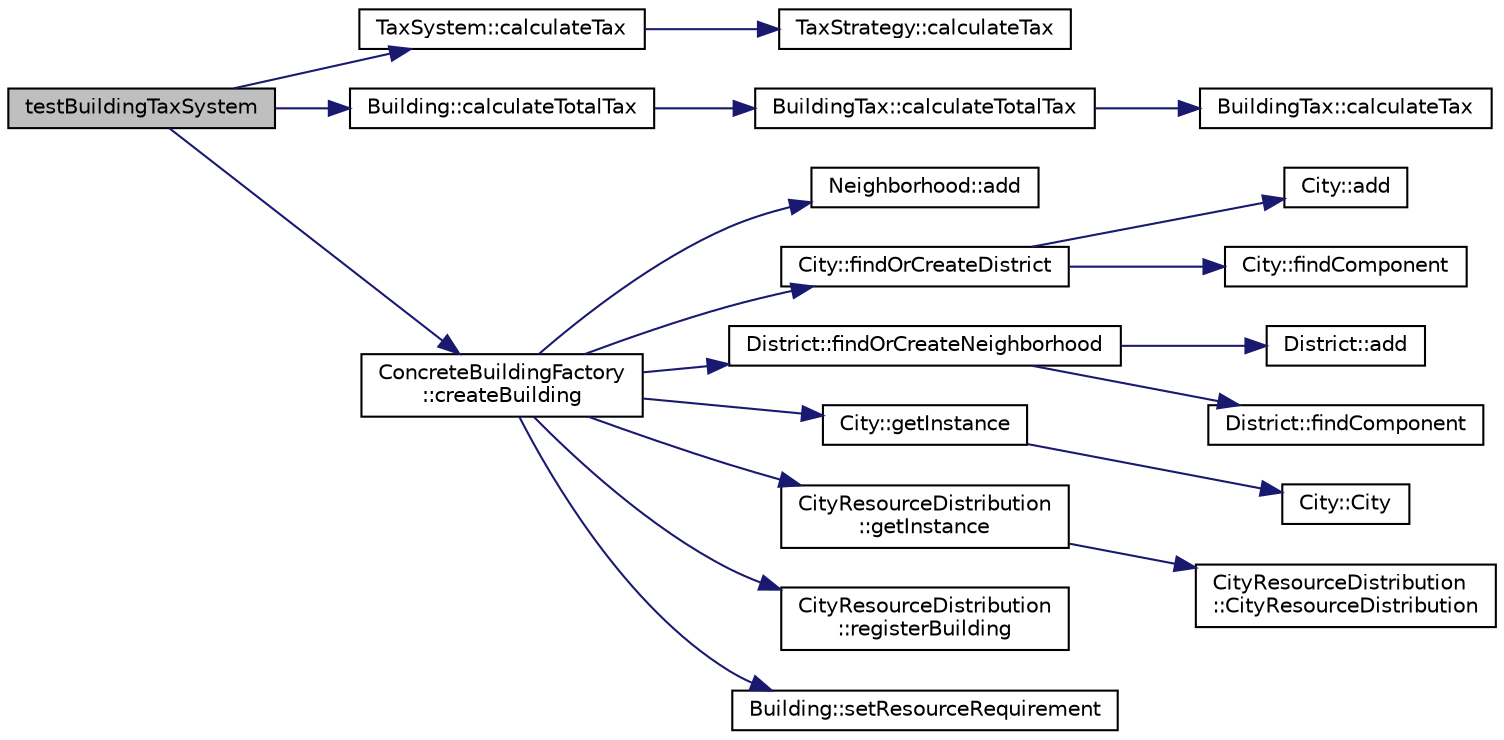 digraph "testBuildingTaxSystem"
{
 // LATEX_PDF_SIZE
  edge [fontname="Helvetica",fontsize="10",labelfontname="Helvetica",labelfontsize="10"];
  node [fontname="Helvetica",fontsize="10",shape=record];
  rankdir="LR";
  Node1 [label="testBuildingTaxSystem",height=0.2,width=0.4,color="black", fillcolor="grey75", style="filled", fontcolor="black",tooltip=" "];
  Node1 -> Node2 [color="midnightblue",fontsize="10",style="solid",fontname="Helvetica"];
  Node2 [label="TaxSystem::calculateTax",height=0.2,width=0.4,color="black", fillcolor="white", style="filled",URL="$classTaxSystem.html#aab489be8cc27ff7b457af847c429a5f8",tooltip="Calculates tax using the current strategy."];
  Node2 -> Node3 [color="midnightblue",fontsize="10",style="solid",fontname="Helvetica"];
  Node3 [label="TaxStrategy::calculateTax",height=0.2,width=0.4,color="black", fillcolor="white", style="filled",URL="$classTaxStrategy.html#a0a31d327a6e1ae73011d0be81cec6e48",tooltip="Pure virtual function for calculating tax."];
  Node1 -> Node4 [color="midnightblue",fontsize="10",style="solid",fontname="Helvetica"];
  Node4 [label="Building::calculateTotalTax",height=0.2,width=0.4,color="black", fillcolor="white", style="filled",URL="$classBuilding.html#ad8b76db3137738d297c4c7935314068e",tooltip=" "];
  Node4 -> Node5 [color="midnightblue",fontsize="10",style="solid",fontname="Helvetica"];
  Node5 [label="BuildingTax::calculateTotalTax",height=0.2,width=0.4,color="black", fillcolor="white", style="filled",URL="$classBuildingTax.html#a0a50cebbb14bd58e36c1d47df4e42498",tooltip="Calculate total tax for all buildings."];
  Node5 -> Node6 [color="midnightblue",fontsize="10",style="solid",fontname="Helvetica"];
  Node6 [label="BuildingTax::calculateTax",height=0.2,width=0.4,color="black", fillcolor="white", style="filled",URL="$classBuildingTax.html#a902682cb95e7dee44e1e0159daecb66c",tooltip="Calculate tax for a building."];
  Node1 -> Node7 [color="midnightblue",fontsize="10",style="solid",fontname="Helvetica"];
  Node7 [label="ConcreteBuildingFactory\l::createBuilding",height=0.2,width=0.4,color="black", fillcolor="white", style="filled",URL="$classConcreteBuildingFactory.html#a7bfea29ce0e7c7272b82096d147e9c98",tooltip="Creates a new building of the specified type."];
  Node7 -> Node8 [color="midnightblue",fontsize="10",style="solid",fontname="Helvetica"];
  Node8 [label="Neighborhood::add",height=0.2,width=0.4,color="black", fillcolor="white", style="filled",URL="$classNeighborhood.html#a6c672923d3425007e15887e13c653417",tooltip="Adds a component to the neighborhood."];
  Node7 -> Node9 [color="midnightblue",fontsize="10",style="solid",fontname="Helvetica"];
  Node9 [label="City::findOrCreateDistrict",height=0.2,width=0.4,color="black", fillcolor="white", style="filled",URL="$classCity.html#aa152d0d49cd1f7736da6bc684b06ee9a",tooltip=" "];
  Node9 -> Node10 [color="midnightblue",fontsize="10",style="solid",fontname="Helvetica"];
  Node10 [label="City::add",height=0.2,width=0.4,color="black", fillcolor="white", style="filled",URL="$classCity.html#a425a1ec02c953daa3b54d2130b436ea5",tooltip="Adds a child component."];
  Node9 -> Node11 [color="midnightblue",fontsize="10",style="solid",fontname="Helvetica"];
  Node11 [label="City::findComponent",height=0.2,width=0.4,color="black", fillcolor="white", style="filled",URL="$classCity.html#ac84bf70abdb7b505e0c5ceee0a308f76",tooltip="Finds a component by name."];
  Node7 -> Node12 [color="midnightblue",fontsize="10",style="solid",fontname="Helvetica"];
  Node12 [label="District::findOrCreateNeighborhood",height=0.2,width=0.4,color="black", fillcolor="white", style="filled",URL="$classDistrict.html#a53b86971dc7d56d1872888afd154bec6",tooltip=" "];
  Node12 -> Node13 [color="midnightblue",fontsize="10",style="solid",fontname="Helvetica"];
  Node13 [label="District::add",height=0.2,width=0.4,color="black", fillcolor="white", style="filled",URL="$classDistrict.html#a0a5ae16e9ca18114255fd4948089915d",tooltip="Add neighborhood to district."];
  Node12 -> Node14 [color="midnightblue",fontsize="10",style="solid",fontname="Helvetica"];
  Node14 [label="District::findComponent",height=0.2,width=0.4,color="black", fillcolor="white", style="filled",URL="$classDistrict.html#a8336720f00a6c0eaa8790e7e3f1547ad",tooltip="Finds a component by name."];
  Node7 -> Node15 [color="midnightblue",fontsize="10",style="solid",fontname="Helvetica"];
  Node15 [label="City::getInstance",height=0.2,width=0.4,color="black", fillcolor="white", style="filled",URL="$classCity.html#a6489d6c61932e1aecd363ff819e7a6b2",tooltip=" "];
  Node15 -> Node16 [color="midnightblue",fontsize="10",style="solid",fontname="Helvetica"];
  Node16 [label="City::City",height=0.2,width=0.4,color="black", fillcolor="white", style="filled",URL="$classCity.html#a9e4f5be4a3bc66d0538ee893fbc0359a",tooltip=" "];
  Node7 -> Node17 [color="midnightblue",fontsize="10",style="solid",fontname="Helvetica"];
  Node17 [label="CityResourceDistribution\l::getInstance",height=0.2,width=0.4,color="black", fillcolor="white", style="filled",URL="$classCityResourceDistribution.html#a4b66e3241e4a55a374f5efaa0e042352",tooltip=" "];
  Node17 -> Node18 [color="midnightblue",fontsize="10",style="solid",fontname="Helvetica"];
  Node18 [label="CityResourceDistribution\l::CityResourceDistribution",height=0.2,width=0.4,color="black", fillcolor="white", style="filled",URL="$classCityResourceDistribution.html#a7176b6100583b07e33c3b0af046f6790",tooltip=" "];
  Node7 -> Node19 [color="midnightblue",fontsize="10",style="solid",fontname="Helvetica"];
  Node19 [label="CityResourceDistribution\l::registerBuilding",height=0.2,width=0.4,color="black", fillcolor="white", style="filled",URL="$classCityResourceDistribution.html#a40427ff3221f62f875d3e26ddb8d2f57",tooltip=" "];
  Node7 -> Node20 [color="midnightblue",fontsize="10",style="solid",fontname="Helvetica"];
  Node20 [label="Building::setResourceRequirement",height=0.2,width=0.4,color="black", fillcolor="white", style="filled",URL="$classBuilding.html#af3123a4bcbbb97cef337a6ef99215569",tooltip=" "];
}

